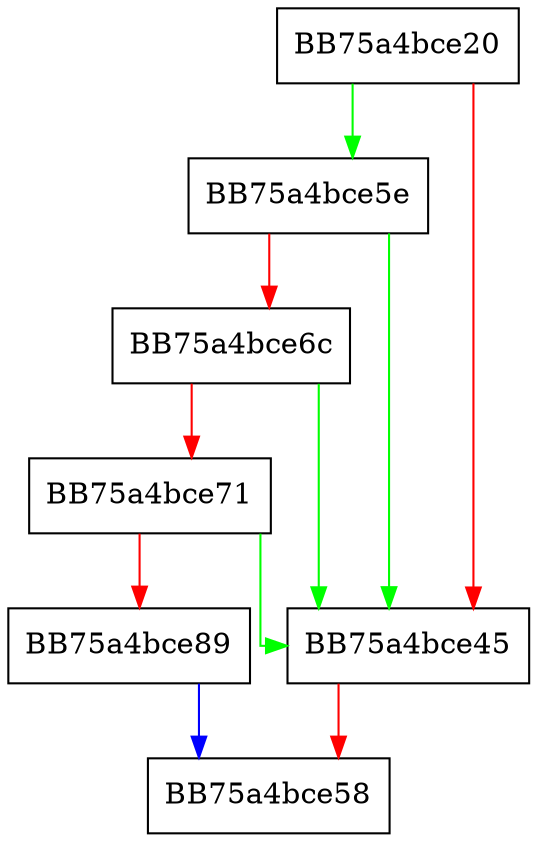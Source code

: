 digraph GetSignatureCustomTTL {
  node [shape="box"];
  graph [splines=ortho];
  BB75a4bce20 -> BB75a4bce5e [color="green"];
  BB75a4bce20 -> BB75a4bce45 [color="red"];
  BB75a4bce45 -> BB75a4bce58 [color="red"];
  BB75a4bce5e -> BB75a4bce45 [color="green"];
  BB75a4bce5e -> BB75a4bce6c [color="red"];
  BB75a4bce6c -> BB75a4bce45 [color="green"];
  BB75a4bce6c -> BB75a4bce71 [color="red"];
  BB75a4bce71 -> BB75a4bce45 [color="green"];
  BB75a4bce71 -> BB75a4bce89 [color="red"];
  BB75a4bce89 -> BB75a4bce58 [color="blue"];
}
